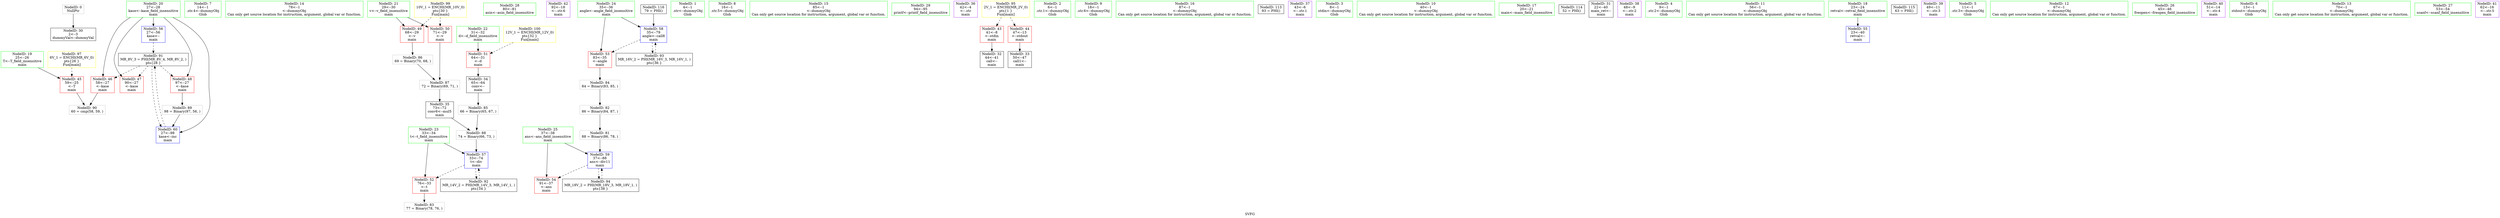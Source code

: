 digraph "SVFG" {
	label="SVFG";

	Node0x557f1ce960d0 [shape=record,color=grey,label="{NodeID: 0\nNullPtr}"];
	Node0x557f1ce960d0 -> Node0x557f1cea9b00[style=solid];
	Node0x557f1ceae130 [shape=record,color=grey,label="{NodeID: 90\n60 = cmp(58, 59, )\n}"];
	Node0x557f1cea7ef0 [shape=record,color=green,label="{NodeID: 7\n14\<--1\n.str.4\<--dummyObj\nGlob }"];
	Node0x557f1ceaaae0 [shape=record,color=yellow,style=double,label="{NodeID: 97\n6V_1 = ENCHI(MR_6V_0)\npts\{26 \}\nFun[main]}"];
	Node0x557f1ceaaae0 -> Node0x557f1ceaa760[style=dashed];
	Node0x557f1cea8c80 [shape=record,color=green,label="{NodeID: 14\n78\<--1\n\<--dummyObj\nCan only get source location for instruction, argument, global var or function.}"];
	Node0x557f1cea92f0 [shape=record,color=green,label="{NodeID: 21\n29\<--30\nv\<--v_field_insensitive\nmain\n}"];
	Node0x557f1cea92f0 -> Node0x557f1ceabac0[style=solid];
	Node0x557f1cea92f0 -> Node0x557f1ceabb90[style=solid];
	Node0x557f1cea9900 [shape=record,color=green,label="{NodeID: 28\n80\<--81\nasin\<--asin_field_insensitive\n}"];
	Node0x557f1cea9f40 [shape=record,color=black,label="{NodeID: 35\n73\<--72\nconv6\<--mul5\nmain\n}"];
	Node0x557f1cea9f40 -> Node0x557f1ceade30[style=solid];
	Node0x557f1ceaa4f0 [shape=record,color=purple,label="{NodeID: 42\n92\<--18\n\<--.str.6\nmain\n}"];
	Node0x557f1ceabac0 [shape=record,color=red,label="{NodeID: 49\n68\<--29\n\<--v\nmain\n}"];
	Node0x557f1ceabac0 -> Node0x557f1ceadb30[style=solid];
	Node0x557f1ceac070 [shape=record,color=blue,label="{NodeID: 56\n27\<--56\nkase\<--\nmain\n}"];
	Node0x557f1ceac070 -> Node0x557f1ceb0810[style=dashed];
	Node0x557f1cead830 [shape=record,color=grey,label="{NodeID: 84\n84 = Binary(83, 85, )\n}"];
	Node0x557f1cead830 -> Node0x557f1cead530[style=solid];
	Node0x557f1cea7a40 [shape=record,color=green,label="{NodeID: 1\n4\<--1\n.str\<--dummyObj\nGlob }"];
	Node0x557f1ceb0810 [shape=record,color=black,label="{NodeID: 91\nMR_8V_3 = PHI(MR_8V_4, MR_8V_2, )\npts\{28 \}\n}"];
	Node0x557f1ceb0810 -> Node0x557f1ceaa830[style=dashed];
	Node0x557f1ceb0810 -> Node0x557f1ceaa900[style=dashed];
	Node0x557f1ceb0810 -> Node0x557f1ceab9f0[style=dashed];
	Node0x557f1ceb0810 -> Node0x557f1ceac3b0[style=dashed];
	Node0x557f1cea8730 [shape=record,color=green,label="{NodeID: 8\n16\<--1\n.str.5\<--dummyObj\nGlob }"];
	Node0x557f1cea8d80 [shape=record,color=green,label="{NodeID: 15\n85\<--1\n\<--dummyObj\nCan only get source location for instruction, argument, global var or function.}"];
	Node0x557f1cea93c0 [shape=record,color=green,label="{NodeID: 22\n31\<--32\nd\<--d_field_insensitive\nmain\n}"];
	Node0x557f1cea93c0 -> Node0x557f1ceabc60[style=solid];
	Node0x557f1cea9a00 [shape=record,color=green,label="{NodeID: 29\n94\<--95\nprintf\<--printf_field_insensitive\n}"];
	Node0x557f1ceaa010 [shape=record,color=purple,label="{NodeID: 36\n42\<--4\n\<--.str\nmain\n}"];
	Node0x557f1ceaa5c0 [shape=record,color=red,label="{NodeID: 43\n41\<--8\n\<--stdin\nmain\n}"];
	Node0x557f1ceaa5c0 -> Node0x557f1cea9cd0[style=solid];
	Node0x557f1ceabb90 [shape=record,color=red,label="{NodeID: 50\n71\<--29\n\<--v\nmain\n}"];
	Node0x557f1ceabb90 -> Node0x557f1ceadcb0[style=solid];
	Node0x557f1ceac140 [shape=record,color=blue,label="{NodeID: 57\n33\<--74\nt\<--div\nmain\n}"];
	Node0x557f1ceac140 -> Node0x557f1ceabd30[style=dashed];
	Node0x557f1ceac140 -> Node0x557f1ceb0d10[style=dashed];
	Node0x557f1cead9b0 [shape=record,color=grey,label="{NodeID: 85\n66 = Binary(65, 67, )\n}"];
	Node0x557f1cead9b0 -> Node0x557f1ceade30[style=solid];
	Node0x557f1ce97270 [shape=record,color=green,label="{NodeID: 2\n6\<--1\n.str.1\<--dummyObj\nGlob }"];
	Node0x557f1ceb0d10 [shape=record,color=black,label="{NodeID: 92\nMR_14V_2 = PHI(MR_14V_3, MR_14V_1, )\npts\{34 \}\n}"];
	Node0x557f1ceb0d10 -> Node0x557f1ceac140[style=dashed];
	Node0x557f1cea87c0 [shape=record,color=green,label="{NodeID: 9\n18\<--1\n.str.6\<--dummyObj\nGlob }"];
	Node0x557f1ceaaca0 [shape=record,color=yellow,style=double,label="{NodeID: 99\n10V_1 = ENCHI(MR_10V_0)\npts\{30 \}\nFun[main]}"];
	Node0x557f1ceaaca0 -> Node0x557f1ceabac0[style=dashed];
	Node0x557f1ceaaca0 -> Node0x557f1ceabb90[style=dashed];
	Node0x557f1cea8e80 [shape=record,color=green,label="{NodeID: 16\n87\<--1\n\<--dummyObj\nCan only get source location for instruction, argument, global var or function.}"];
	Node0x557f1cea9490 [shape=record,color=green,label="{NodeID: 23\n33\<--34\nt\<--t_field_insensitive\nmain\n}"];
	Node0x557f1cea9490 -> Node0x557f1ceabd30[style=solid];
	Node0x557f1cea9490 -> Node0x557f1ceac140[style=solid];
	Node0x557f1cd76b90 [shape=record,color=black,label="{NodeID: 113\n93 = PHI()\n}"];
	Node0x557f1cea9b00 [shape=record,color=black,label="{NodeID: 30\n2\<--3\ndummyVal\<--dummyVal\n}"];
	Node0x557f1ceaa0e0 [shape=record,color=purple,label="{NodeID: 37\n43\<--6\n\<--.str.1\nmain\n}"];
	Node0x557f1ceaa690 [shape=record,color=red,label="{NodeID: 44\n47\<--13\n\<--stdout\nmain\n}"];
	Node0x557f1ceaa690 -> Node0x557f1cea9da0[style=solid];
	Node0x557f1ceabc60 [shape=record,color=red,label="{NodeID: 51\n64\<--31\n\<--d\nmain\n}"];
	Node0x557f1ceabc60 -> Node0x557f1cea9e70[style=solid];
	Node0x557f1ceac210 [shape=record,color=blue,label="{NodeID: 58\n35\<--79\nangle\<--call8\nmain\n}"];
	Node0x557f1ceac210 -> Node0x557f1ceabe00[style=dashed];
	Node0x557f1ceac210 -> Node0x557f1ceb1210[style=dashed];
	Node0x557f1ceadb30 [shape=record,color=grey,label="{NodeID: 86\n69 = Binary(70, 68, )\n}"];
	Node0x557f1ceadb30 -> Node0x557f1ceadcb0[style=solid];
	Node0x557f1ce97300 [shape=record,color=green,label="{NodeID: 3\n8\<--1\nstdin\<--dummyObj\nGlob }"];
	Node0x557f1ceb1210 [shape=record,color=black,label="{NodeID: 93\nMR_16V_2 = PHI(MR_16V_3, MR_16V_1, )\npts\{36 \}\n}"];
	Node0x557f1ceb1210 -> Node0x557f1ceac210[style=dashed];
	Node0x557f1cea8880 [shape=record,color=green,label="{NodeID: 10\n40\<--1\n\<--dummyObj\nCan only get source location for instruction, argument, global var or function.}"];
	Node0x557f1ceaad80 [shape=record,color=yellow,style=double,label="{NodeID: 100\n12V_1 = ENCHI(MR_12V_0)\npts\{32 \}\nFun[main]}"];
	Node0x557f1ceaad80 -> Node0x557f1ceabc60[style=dashed];
	Node0x557f1cea8f80 [shape=record,color=green,label="{NodeID: 17\n20\<--21\nmain\<--main_field_insensitive\n}"];
	Node0x557f1cea9560 [shape=record,color=green,label="{NodeID: 24\n35\<--36\nangle\<--angle_field_insensitive\nmain\n}"];
	Node0x557f1cea9560 -> Node0x557f1ceabe00[style=solid];
	Node0x557f1cea9560 -> Node0x557f1ceac210[style=solid];
	Node0x557f1ceb7890 [shape=record,color=black,label="{NodeID: 114\n52 = PHI()\n}"];
	Node0x557f1cea9c00 [shape=record,color=black,label="{NodeID: 31\n22\<--40\nmain_ret\<--\nmain\n}"];
	Node0x557f1ceaa1b0 [shape=record,color=purple,label="{NodeID: 38\n48\<--9\n\<--.str.2\nmain\n}"];
	Node0x557f1ceaa760 [shape=record,color=red,label="{NodeID: 45\n59\<--25\n\<--T\nmain\n}"];
	Node0x557f1ceaa760 -> Node0x557f1ceae130[style=solid];
	Node0x557f1ceabd30 [shape=record,color=red,label="{NodeID: 52\n76\<--33\n\<--t\nmain\n}"];
	Node0x557f1ceabd30 -> Node0x557f1cead6b0[style=solid];
	Node0x557f1ceac2e0 [shape=record,color=blue,label="{NodeID: 59\n37\<--88\nans\<--div11\nmain\n}"];
	Node0x557f1ceac2e0 -> Node0x557f1ceabed0[style=dashed];
	Node0x557f1ceac2e0 -> Node0x557f1ceb1710[style=dashed];
	Node0x557f1ceadcb0 [shape=record,color=grey,label="{NodeID: 87\n72 = Binary(69, 71, )\n}"];
	Node0x557f1ceadcb0 -> Node0x557f1cea9f40[style=solid];
	Node0x557f1cea7d40 [shape=record,color=green,label="{NodeID: 4\n9\<--1\n.str.2\<--dummyObj\nGlob }"];
	Node0x557f1ceb1710 [shape=record,color=black,label="{NodeID: 94\nMR_18V_2 = PHI(MR_18V_3, MR_18V_1, )\npts\{38 \}\n}"];
	Node0x557f1ceb1710 -> Node0x557f1ceac2e0[style=dashed];
	Node0x557f1cea8980 [shape=record,color=green,label="{NodeID: 11\n56\<--1\n\<--dummyObj\nCan only get source location for instruction, argument, global var or function.}"];
	Node0x557f1cea9080 [shape=record,color=green,label="{NodeID: 18\n23\<--24\nretval\<--retval_field_insensitive\nmain\n}"];
	Node0x557f1cea9080 -> Node0x557f1ceabfa0[style=solid];
	Node0x557f1cea9630 [shape=record,color=green,label="{NodeID: 25\n37\<--38\nans\<--ans_field_insensitive\nmain\n}"];
	Node0x557f1cea9630 -> Node0x557f1ceabed0[style=solid];
	Node0x557f1cea9630 -> Node0x557f1ceac2e0[style=solid];
	Node0x557f1ceb7990 [shape=record,color=black,label="{NodeID: 115\n63 = PHI()\n}"];
	Node0x557f1cea9cd0 [shape=record,color=black,label="{NodeID: 32\n44\<--41\ncall\<--\nmain\n}"];
	Node0x557f1ceaa280 [shape=record,color=purple,label="{NodeID: 39\n49\<--11\n\<--.str.3\nmain\n}"];
	Node0x557f1ceaa830 [shape=record,color=red,label="{NodeID: 46\n58\<--27\n\<--kase\nmain\n}"];
	Node0x557f1ceaa830 -> Node0x557f1ceae130[style=solid];
	Node0x557f1ceabe00 [shape=record,color=red,label="{NodeID: 53\n83\<--35\n\<--angle\nmain\n}"];
	Node0x557f1ceabe00 -> Node0x557f1cead830[style=solid];
	Node0x557f1ceac3b0 [shape=record,color=blue,label="{NodeID: 60\n27\<--98\nkase\<--inc\nmain\n}"];
	Node0x557f1ceac3b0 -> Node0x557f1ceb0810[style=dashed];
	Node0x557f1cead3b0 [shape=record,color=grey,label="{NodeID: 81\n88 = Binary(86, 78, )\n}"];
	Node0x557f1cead3b0 -> Node0x557f1ceac2e0[style=solid];
	Node0x557f1ceade30 [shape=record,color=grey,label="{NodeID: 88\n74 = Binary(66, 73, )\n}"];
	Node0x557f1ceade30 -> Node0x557f1ceac140[style=solid];
	Node0x557f1cea7dd0 [shape=record,color=green,label="{NodeID: 5\n11\<--1\n.str.3\<--dummyObj\nGlob }"];
	Node0x557f1ceb1c10 [shape=record,color=yellow,style=double,label="{NodeID: 95\n2V_1 = ENCHI(MR_2V_0)\npts\{1 \}\nFun[main]}"];
	Node0x557f1ceb1c10 -> Node0x557f1ceaa5c0[style=dashed];
	Node0x557f1ceb1c10 -> Node0x557f1ceaa690[style=dashed];
	Node0x557f1cea8a80 [shape=record,color=green,label="{NodeID: 12\n67\<--1\n\<--dummyObj\nCan only get source location for instruction, argument, global var or function.}"];
	Node0x557f1cea9150 [shape=record,color=green,label="{NodeID: 19\n25\<--26\nT\<--T_field_insensitive\nmain\n}"];
	Node0x557f1cea9150 -> Node0x557f1ceaa760[style=solid];
	Node0x557f1cea9700 [shape=record,color=green,label="{NodeID: 26\n45\<--46\nfreopen\<--freopen_field_insensitive\n}"];
	Node0x557f1ceb7a90 [shape=record,color=black,label="{NodeID: 116\n79 = PHI()\n}"];
	Node0x557f1ceb7a90 -> Node0x557f1ceac210[style=solid];
	Node0x557f1cea9da0 [shape=record,color=black,label="{NodeID: 33\n50\<--47\ncall1\<--\nmain\n}"];
	Node0x557f1ceaa350 [shape=record,color=purple,label="{NodeID: 40\n51\<--14\n\<--.str.4\nmain\n}"];
	Node0x557f1ceaa900 [shape=record,color=red,label="{NodeID: 47\n90\<--27\n\<--kase\nmain\n}"];
	Node0x557f1ceabed0 [shape=record,color=red,label="{NodeID: 54\n91\<--37\n\<--ans\nmain\n}"];
	Node0x557f1cead530 [shape=record,color=grey,label="{NodeID: 82\n86 = Binary(84, 87, )\n}"];
	Node0x557f1cead530 -> Node0x557f1cead3b0[style=solid];
	Node0x557f1ceadfb0 [shape=record,color=grey,label="{NodeID: 89\n98 = Binary(97, 56, )\n}"];
	Node0x557f1ceadfb0 -> Node0x557f1ceac3b0[style=solid];
	Node0x557f1cea7e60 [shape=record,color=green,label="{NodeID: 6\n13\<--1\nstdout\<--dummyObj\nGlob }"];
	Node0x557f1cea8b80 [shape=record,color=green,label="{NodeID: 13\n70\<--1\n\<--dummyObj\nCan only get source location for instruction, argument, global var or function.}"];
	Node0x557f1cea9220 [shape=record,color=green,label="{NodeID: 20\n27\<--28\nkase\<--kase_field_insensitive\nmain\n}"];
	Node0x557f1cea9220 -> Node0x557f1ceaa830[style=solid];
	Node0x557f1cea9220 -> Node0x557f1ceaa900[style=solid];
	Node0x557f1cea9220 -> Node0x557f1ceab9f0[style=solid];
	Node0x557f1cea9220 -> Node0x557f1ceac070[style=solid];
	Node0x557f1cea9220 -> Node0x557f1ceac3b0[style=solid];
	Node0x557f1cea9800 [shape=record,color=green,label="{NodeID: 27\n53\<--54\nscanf\<--scanf_field_insensitive\n}"];
	Node0x557f1cea9e70 [shape=record,color=black,label="{NodeID: 34\n65\<--64\nconv\<--\nmain\n}"];
	Node0x557f1cea9e70 -> Node0x557f1cead9b0[style=solid];
	Node0x557f1ceaa420 [shape=record,color=purple,label="{NodeID: 41\n62\<--16\n\<--.str.5\nmain\n}"];
	Node0x557f1ceab9f0 [shape=record,color=red,label="{NodeID: 48\n97\<--27\n\<--kase\nmain\n}"];
	Node0x557f1ceab9f0 -> Node0x557f1ceadfb0[style=solid];
	Node0x557f1ceabfa0 [shape=record,color=blue,label="{NodeID: 55\n23\<--40\nretval\<--\nmain\n}"];
	Node0x557f1cead6b0 [shape=record,color=grey,label="{NodeID: 83\n77 = Binary(78, 76, )\n}"];
}

